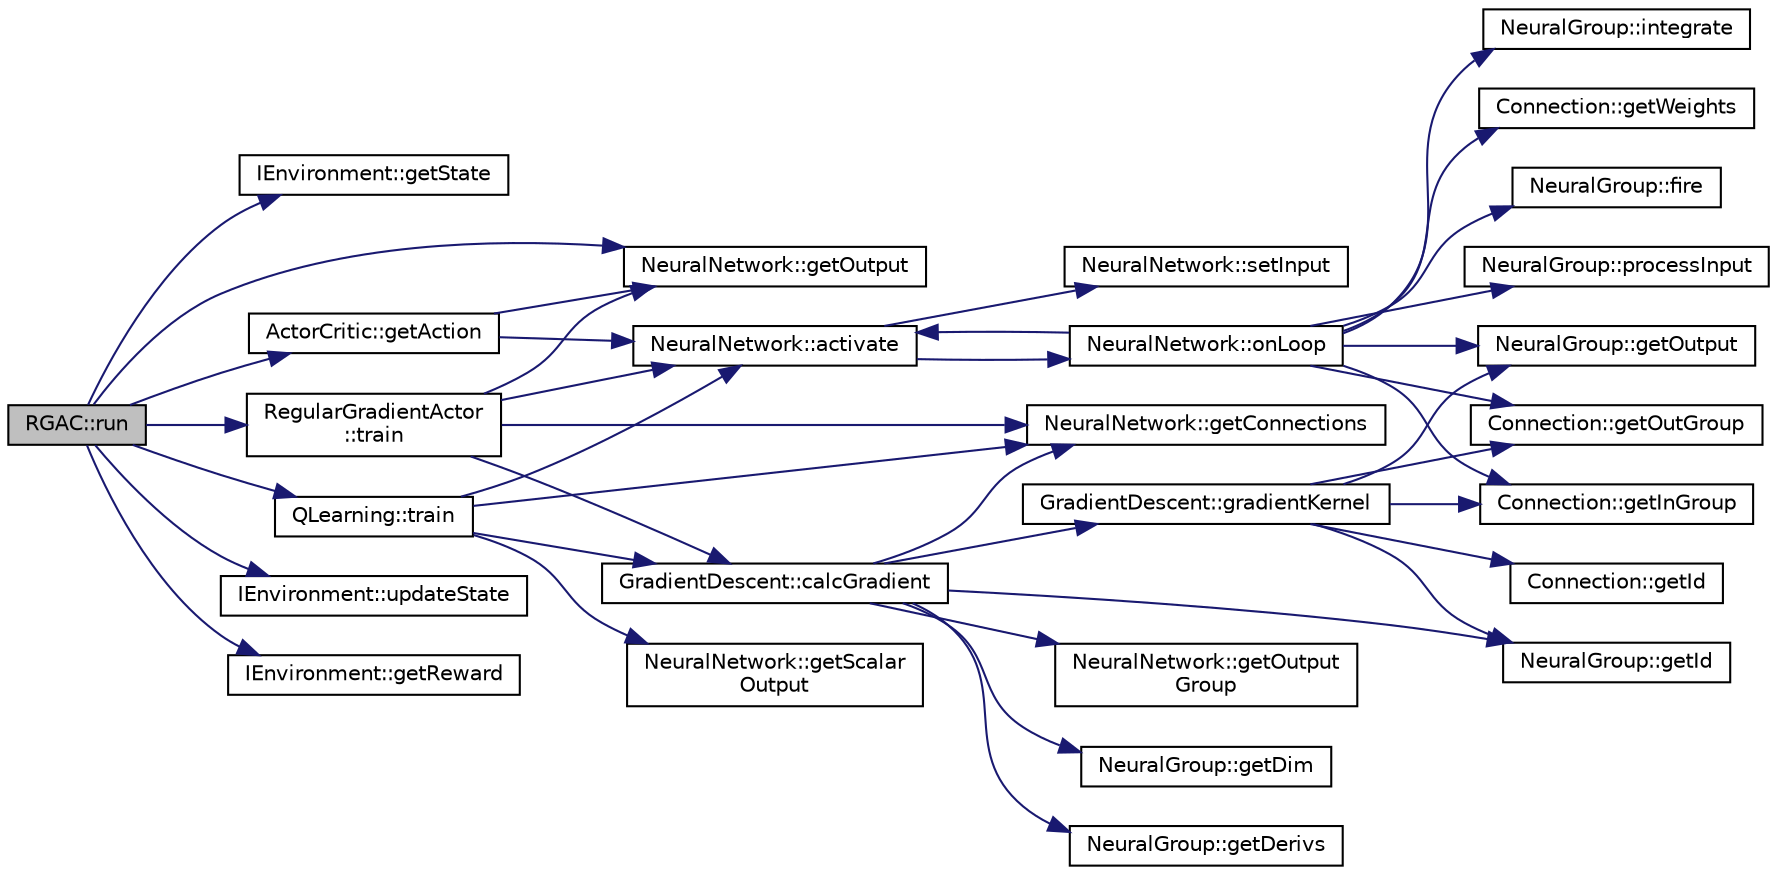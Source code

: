 digraph "RGAC::run"
{
  edge [fontname="Helvetica",fontsize="10",labelfontname="Helvetica",labelfontsize="10"];
  node [fontname="Helvetica",fontsize="10",shape=record];
  rankdir="LR";
  Node1 [label="RGAC::run",height=0.2,width=0.4,color="black", fillcolor="grey75", style="filled", fontcolor="black"];
  Node1 -> Node2 [color="midnightblue",fontsize="10",style="solid",fontname="Helvetica"];
  Node2 [label="IEnvironment::getState",height=0.2,width=0.4,color="black", fillcolor="white", style="filled",URL="$class_i_environment.html#ae0917a9119deaf20fb39930d0c7e59d0"];
  Node1 -> Node3 [color="midnightblue",fontsize="10",style="solid",fontname="Helvetica"];
  Node3 [label="NeuralNetwork::getOutput",height=0.2,width=0.4,color="black", fillcolor="white", style="filled",URL="$class_neural_network.html#ae345d8237c7acf8ccf4282fb6f5bdb64"];
  Node1 -> Node4 [color="midnightblue",fontsize="10",style="solid",fontname="Helvetica"];
  Node4 [label="ActorCritic::getAction",height=0.2,width=0.4,color="black", fillcolor="white", style="filled",URL="$class_actor_critic.html#af6a032f49a1ebbcf2c6d26948aea8819"];
  Node4 -> Node5 [color="midnightblue",fontsize="10",style="solid",fontname="Helvetica"];
  Node5 [label="NeuralNetwork::activate",height=0.2,width=0.4,color="black", fillcolor="white", style="filled",URL="$class_neural_network.html#a3bb1261a1d661e101b6daf0053e04f67"];
  Node5 -> Node6 [color="midnightblue",fontsize="10",style="solid",fontname="Helvetica"];
  Node6 [label="NeuralNetwork::setInput",height=0.2,width=0.4,color="black", fillcolor="white", style="filled",URL="$class_neural_network.html#aad2e2758c18af40e98c2fe40f9ef2982"];
  Node5 -> Node7 [color="midnightblue",fontsize="10",style="solid",fontname="Helvetica"];
  Node7 [label="NeuralNetwork::onLoop",height=0.2,width=0.4,color="black", fillcolor="white", style="filled",URL="$class_neural_network.html#a4044438cda6aba54b4e206fc4ed68db0"];
  Node7 -> Node8 [color="midnightblue",fontsize="10",style="solid",fontname="Helvetica"];
  Node8 [label="Connection::getInGroup",height=0.2,width=0.4,color="black", fillcolor="white", style="filled",URL="$class_connection.html#a2c9f5f0f410c2b59fd9784afd8b19595"];
  Node7 -> Node9 [color="midnightblue",fontsize="10",style="solid",fontname="Helvetica"];
  Node9 [label="NeuralGroup::getOutput",height=0.2,width=0.4,color="black", fillcolor="white", style="filled",URL="$class_neural_group.html#a34f6070fcf39d5ead845132bd6fb77f6"];
  Node7 -> Node10 [color="midnightblue",fontsize="10",style="solid",fontname="Helvetica"];
  Node10 [label="Connection::getOutGroup",height=0.2,width=0.4,color="black", fillcolor="white", style="filled",URL="$class_connection.html#aa090022b0b33dc2ce0d5aa777f9a713d"];
  Node7 -> Node11 [color="midnightblue",fontsize="10",style="solid",fontname="Helvetica"];
  Node11 [label="NeuralGroup::processInput",height=0.2,width=0.4,color="black", fillcolor="white", style="filled",URL="$class_neural_group.html#ae7f141e766dc5cbbcdae8f20b589fe58"];
  Node7 -> Node12 [color="midnightblue",fontsize="10",style="solid",fontname="Helvetica"];
  Node12 [label="NeuralGroup::integrate",height=0.2,width=0.4,color="black", fillcolor="white", style="filled",URL="$class_neural_group.html#a082aa6bf07f9acce8273bdd64ff2f801"];
  Node7 -> Node13 [color="midnightblue",fontsize="10",style="solid",fontname="Helvetica"];
  Node13 [label="Connection::getWeights",height=0.2,width=0.4,color="black", fillcolor="white", style="filled",URL="$class_connection.html#a8fb1bd48d6a160a858a0eb817a1a448d"];
  Node7 -> Node14 [color="midnightblue",fontsize="10",style="solid",fontname="Helvetica"];
  Node14 [label="NeuralGroup::fire",height=0.2,width=0.4,color="black", fillcolor="white", style="filled",URL="$class_neural_group.html#ac6e81149dc216c780e6b551dce8ada52"];
  Node7 -> Node5 [color="midnightblue",fontsize="10",style="solid",fontname="Helvetica"];
  Node4 -> Node3 [color="midnightblue",fontsize="10",style="solid",fontname="Helvetica"];
  Node1 -> Node15 [color="midnightblue",fontsize="10",style="solid",fontname="Helvetica"];
  Node15 [label="IEnvironment::updateState",height=0.2,width=0.4,color="black", fillcolor="white", style="filled",URL="$class_i_environment.html#a84cb37c6d9afee162be1ac5c6af56315"];
  Node1 -> Node16 [color="midnightblue",fontsize="10",style="solid",fontname="Helvetica"];
  Node16 [label="IEnvironment::getReward",height=0.2,width=0.4,color="black", fillcolor="white", style="filled",URL="$class_i_environment.html#abb91114ded8f451f28cb87f7276ebba7"];
  Node1 -> Node17 [color="midnightblue",fontsize="10",style="solid",fontname="Helvetica"];
  Node17 [label="QLearning::train",height=0.2,width=0.4,color="black", fillcolor="white", style="filled",URL="$class_q_learning.html#a8c3ad7ae737209eec8915faaa2b8bc09"];
  Node17 -> Node5 [color="midnightblue",fontsize="10",style="solid",fontname="Helvetica"];
  Node17 -> Node18 [color="midnightblue",fontsize="10",style="solid",fontname="Helvetica"];
  Node18 [label="NeuralNetwork::getScalar\lOutput",height=0.2,width=0.4,color="black", fillcolor="white", style="filled",URL="$class_neural_network.html#a8f0fa54c6d82f176a59a838f3bf36661"];
  Node17 -> Node19 [color="midnightblue",fontsize="10",style="solid",fontname="Helvetica"];
  Node19 [label="GradientDescent::calcGradient",height=0.2,width=0.4,color="black", fillcolor="white", style="filled",URL="$class_gradient_base.html#a57a07abfa7022df8050916e6a13cb885"];
  Node19 -> Node20 [color="midnightblue",fontsize="10",style="solid",fontname="Helvetica"];
  Node20 [label="NeuralNetwork::getOutput\lGroup",height=0.2,width=0.4,color="black", fillcolor="white", style="filled",URL="$class_neural_network.html#aa16b5e7dc76f9af0a86daf2d24072b44"];
  Node19 -> Node21 [color="midnightblue",fontsize="10",style="solid",fontname="Helvetica"];
  Node21 [label="NeuralGroup::getDim",height=0.2,width=0.4,color="black", fillcolor="white", style="filled",URL="$class_neural_group.html#afed5bfe263ed08affeb3990ec66fabc1"];
  Node19 -> Node22 [color="midnightblue",fontsize="10",style="solid",fontname="Helvetica"];
  Node22 [label="NeuralGroup::getId",height=0.2,width=0.4,color="black", fillcolor="white", style="filled",URL="$class_neural_group.html#a527a8128dd344e2dde768d3f9910f827"];
  Node19 -> Node23 [color="midnightblue",fontsize="10",style="solid",fontname="Helvetica"];
  Node23 [label="NeuralGroup::getDerivs",height=0.2,width=0.4,color="black", fillcolor="white", style="filled",URL="$class_neural_group.html#aa38c50a04215f1b7dc383c04341feca9"];
  Node19 -> Node24 [color="midnightblue",fontsize="10",style="solid",fontname="Helvetica"];
  Node24 [label="NeuralNetwork::getConnections",height=0.2,width=0.4,color="black", fillcolor="white", style="filled",URL="$class_neural_network.html#a4bd338c0ad1700017a082084bb682b83"];
  Node19 -> Node25 [color="midnightblue",fontsize="10",style="solid",fontname="Helvetica"];
  Node25 [label="GradientDescent::gradientKernel",height=0.2,width=0.4,color="black", fillcolor="white", style="filled",URL="$class_gradient_base.html#a56429f5f06c7d252b3383b32926d4052"];
  Node25 -> Node26 [color="midnightblue",fontsize="10",style="solid",fontname="Helvetica"];
  Node26 [label="Connection::getId",height=0.2,width=0.4,color="black", fillcolor="white", style="filled",URL="$class_connection.html#ac1ef8b586beedf168dabbc8fa1174abe"];
  Node25 -> Node10 [color="midnightblue",fontsize="10",style="solid",fontname="Helvetica"];
  Node25 -> Node22 [color="midnightblue",fontsize="10",style="solid",fontname="Helvetica"];
  Node25 -> Node8 [color="midnightblue",fontsize="10",style="solid",fontname="Helvetica"];
  Node25 -> Node9 [color="midnightblue",fontsize="10",style="solid",fontname="Helvetica"];
  Node17 -> Node24 [color="midnightblue",fontsize="10",style="solid",fontname="Helvetica"];
  Node1 -> Node27 [color="midnightblue",fontsize="10",style="solid",fontname="Helvetica"];
  Node27 [label="RegularGradientActor\l::train",height=0.2,width=0.4,color="black", fillcolor="white", style="filled",URL="$class_regular_gradient_actor.html#a81035ffc78bb05c9184910da5482a302"];
  Node27 -> Node5 [color="midnightblue",fontsize="10",style="solid",fontname="Helvetica"];
  Node27 -> Node3 [color="midnightblue",fontsize="10",style="solid",fontname="Helvetica"];
  Node27 -> Node19 [color="midnightblue",fontsize="10",style="solid",fontname="Helvetica"];
  Node27 -> Node24 [color="midnightblue",fontsize="10",style="solid",fontname="Helvetica"];
}
